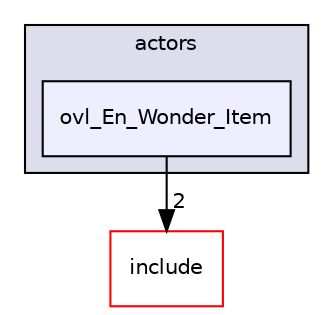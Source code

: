 digraph "src/overlays/actors/ovl_En_Wonder_Item" {
  compound=true
  node [ fontsize="10", fontname="Helvetica"];
  edge [ labelfontsize="10", labelfontname="Helvetica"];
  subgraph clusterdir_e93473484be31ce7bcb356bd643a22f8 {
    graph [ bgcolor="#ddddee", pencolor="black", label="actors" fontname="Helvetica", fontsize="10", URL="dir_e93473484be31ce7bcb356bd643a22f8.html"]
  dir_cde1e207040e68d278a6e653289f7e4a [shape=box, label="ovl_En_Wonder_Item", style="filled", fillcolor="#eeeeff", pencolor="black", URL="dir_cde1e207040e68d278a6e653289f7e4a.html"];
  }
  dir_d44c64559bbebec7f509842c48db8b23 [shape=box label="include" fillcolor="white" style="filled" color="red" URL="dir_d44c64559bbebec7f509842c48db8b23.html"];
  dir_cde1e207040e68d278a6e653289f7e4a->dir_d44c64559bbebec7f509842c48db8b23 [headlabel="2", labeldistance=1.5 headhref="dir_000380_000000.html"];
}

